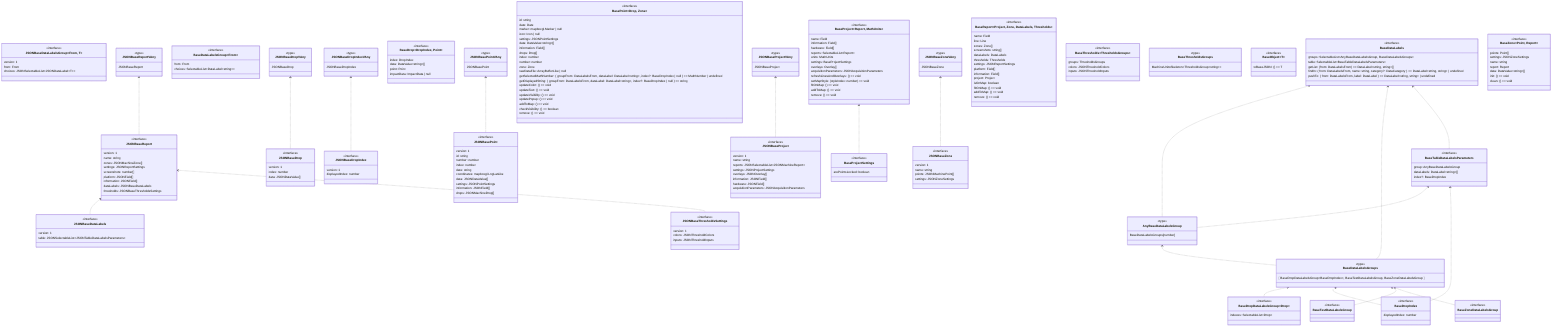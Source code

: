 classDiagram
class JSONBaseDataLabelsGroup~From, T~ {
  <<interface>>
  version: 1
  from: From
  choices: JSONSelectableList#60;JSONDataLabel#60;T#62;#62;
}



class JSONBaseDataLabels {
  <<interface>>
  version: 1
  table: JSONSelectableList#60;JSONTableDataLabelsParameters#62;
}



class BaseDataLabels {
  <<interface>>
  groups: SelectableList#60;AnyBaseDataLabelsGroup, BaseDataLabelsGroups#62;
  table: SelectableList#60;BaseTableDataLabelsParameters#62;
  getList: #40;from: DataLabelsFrom#41; =#62; DataLabel#60;string, string#62;[]
  findIn: #40;     from: DataLabelsFrom,     name: string,     category?: DataCategory   #41; =#62; DataLabel#60;string, string#62; | undefined
  pushTo: #40;     from: DataLabelsFrom,     label: DataLabel   #41; =#62; DataLabel#60;string, string#62; | undefined
}
BaseDataLabels <.. AnyBaseDataLabelsGroup
BaseDataLabels <.. BaseDataLabelsGroups
BaseDataLabels <.. BaseTableDataLabelsParameters


class BaseDataLabelsGroups {
  <<type>>
  [   BaseDropDataLabelsGroup#60;BaseDropIndex#62;,   BaseTestDataLabelsGroup,   BaseZoneDataLabelsGroup ]
}
BaseDataLabelsGroups <.. BaseDropDataLabelsGroup~Drop~
BaseDataLabelsGroups <.. BaseDropIndex
BaseDataLabelsGroups <.. BaseTestDataLabelsGroup
BaseDataLabelsGroups <.. BaseZoneDataLabelsGroup


class AnyBaseDataLabelsGroup {
  <<type>>
  BaseDataLabelsGroups[number]
}
AnyBaseDataLabelsGroup <.. BaseDataLabelsGroups


class BaseDataLabelsGroup~From~ {
  <<interface>>
  from: From
  choices: SelectableList#60;DataLabel#60;string#62;#62;
}



class BaseDropDataLabelsGroup~Drop~ {
  <<interface>>
  indexes: SelectableList#60;Drop#62;
}



class BaseTestDataLabelsGroup {
  <<interface>>

}



class BaseZoneDataLabelsGroup {
  <<interface>>

}



class BaseTableDataLabelsParameters {
  <<interface>>
  group: AnyBaseDataLabelsGroup
  dataLabels: DataLabel#60;string#62;[]
  index?: BaseDropIndex
}
BaseTableDataLabelsParameters <.. AnyBaseDataLabelsGroup
BaseTableDataLabelsParameters <.. BaseDropIndex


class JSONBaseDropVAny {
  <<type>>
  JSONBaseDrop
}
JSONBaseDropVAny <.. JSONBaseDrop


class JSONBaseDrop {
  <<interface>>
  version: 1
  index: number
  data: JSONDataValue[]
}



class JSONBaseDropIndexVAny {
  <<type>>
  JSONBaseDropIndex
}
JSONBaseDropIndexVAny <.. JSONBaseDropIndex


class JSONBaseDropIndex {
  <<interface>>
  version: 1
  displayedIndex: number
}



class BaseDrop~DropIndex, Point~ {
  <<interface>>
  index: DropIndex
  data: DataValue#60;string#62;[]
  point: Point
  impactData: ImpactData | null
}



class BaseDropIndex {
  <<interface>>
  displayedIndex: number
}



class JSONBasePointVAny {
  <<type>>
  JSONBasePoint
}
JSONBasePointVAny <.. JSONBasePoint


class JSONBasePoint {
  <<interface>>
  version: 1
  id: string
  number: number
  index: number
  date: string
  coordinates: mapboxgl.LngLatLike
  data: JSONDataValue[]
  settings: JSONPointSettings
  information: JSONField[]
  drops: JSONMachineDrop[]
}



class BasePoint~Drop, Zone~ {
  <<interface>>
  id: string
  date: Date
  marker: mapboxgl.Marker | null
  icon: Icon | null
  settings: JSONPointSettings
  data: DataValue#60;string#62;[]
  information: Field[]
  drops: Drop[]
  index: number
  number: number
  zone: Zone
  rawDataFile: ArrayBufferLike | null
  getSelectedMathNumber: #40;     groupFrom: DataLabelsFrom,     dataLabel: DataLabel#60;string#62;,     index?: BaseDropIndex | null   #41; =#62; MathNumber | undefined
  getDisplayedString: #40;     groupFrom: DataLabelsFrom,     dataLabel: DataLabel#60;string#62;,     index?: BaseDropIndex | null   #41; =#62; string
  updateColor: #40;#41; =#62; void
  updateText: #40;#41; =#62; void
  updateVisibility: #40;#41; =#62; void
  updatePopup: #40;#41; =#62; void
  addToMap: #40;#41; =#62; void
  checkVisibility: #40;#41; =#62; boolean
  remove: #40;#41; =#62; void
}



class JSONBaseProjectVAny {
  <<type>>
  JSONBaseProject
}
JSONBaseProjectVAny <.. JSONBaseProject


class JSONBaseProject {
  <<interface>>
  version: 1
  name: string
  reports: JSONSelectableList#60;JSONMachineReport#62;
  settings: JSONProjectSettings
  overlays: JSONOverlay[]
  information: JSONField[]
  hardware: JSONField[]
  acquisitionParameters: JSONAcquisitionParameters
}



class BaseProject~Report, MathUnits~ {
  <<interface>>
  name: Field
  information: Field[]
  hardware: Field[]
  reports: SelectableList#60;Report#62;
  units: MathUnits
  settings: BaseProjectSettings
  overlays: Overlay[]
  acquisitionParameters: JSONAcquisitionParameters
  refreshLinesAndOverlays: #40;#41; =#62; void
  setMapStyle: #40;styleIndex: number#41; =#62; void
  fitOnMap: #40;#41; =#62; void
  addToMap: #40;#41; =#62; void
  remove: #40;#41; =#62; void
}
BaseProject~Report, MathUnits~ <.. BaseProjectSettings


class BaseProjectSettings {
  <<interface>>
  arePointsLocked: boolean
}



class JSONBaseReportVAny {
  <<type>>
  JSONBaseReport
}
JSONBaseReportVAny <.. JSONBaseReport


class JSONBaseReport {
  <<interface>>
  version: 1
  name: string
  zones: JSONMachineZone[]
  settings: JSONReportSettings
  screenshots: number[]
  platform: JSONField[]
  information: JSONField[]
  dataLabels: JSONBaseDataLabels
  thresholds: JSONBaseThresholdsSettings
}
JSONBaseReport <.. JSONBaseDataLabels
JSONBaseReport <.. JSONBaseThresholdsSettings


class JSONBaseThresholdsSettings {
  <<interface>>
  version: 1
  colors: JSONThresholdColors
  inputs: JSONThresholdInputs
}



class BaseReport~Project, Zone, DataLabels, Thresholds~ {
  <<interface>>
  name: Field
  line: Line
  zones: Zone[]
  screenshots: string[]
  dataLabels: DataLabels
  thresholds: Thresholds
  settings: JSONReportSettings
  platform: Field[]
  information: Field[]
  project: Project
  isOnMap: boolean
  fitOnMap: #40;#41; =#62; void
  addToMap: #40;#41; =#62; void
  remove: #40;#41; =#62; void
}



class BaseThresholds~ThresholdsGroups~ {
  <<interface>>
  groups: ThresholdsGroups
  colors: JSONThresholdColors
  inputs: JSONThresholdInputs
}



class BaseThresholdsGroups {
  <<type>>
  MachineUnitsSkeleton#60;ThresholdsGroup#60;string#62;#62;
}



class BaseObject~T~ {
  <<interface>>
  toBaseJSON: #40;#41; =#62; T
}



class JSONBaseZoneVAny {
  <<type>>
  JSONBaseZone
}
JSONBaseZoneVAny <.. JSONBaseZone


class JSONBaseZone {
  <<interface>>
  version: 1
  name: string
  points: JSONMachinePoint[]
  settings: JSONZoneSettings
}



class BaseZone~Point, Report~ {
  <<interface>>
  points: Point[]
  settings: JSONZoneSettings
  name: string
  report: Report
  data: DataValue#60;string#62;[]
  init: #40;#41; =#62; void
  clean: #40;#41; =#62; void
}